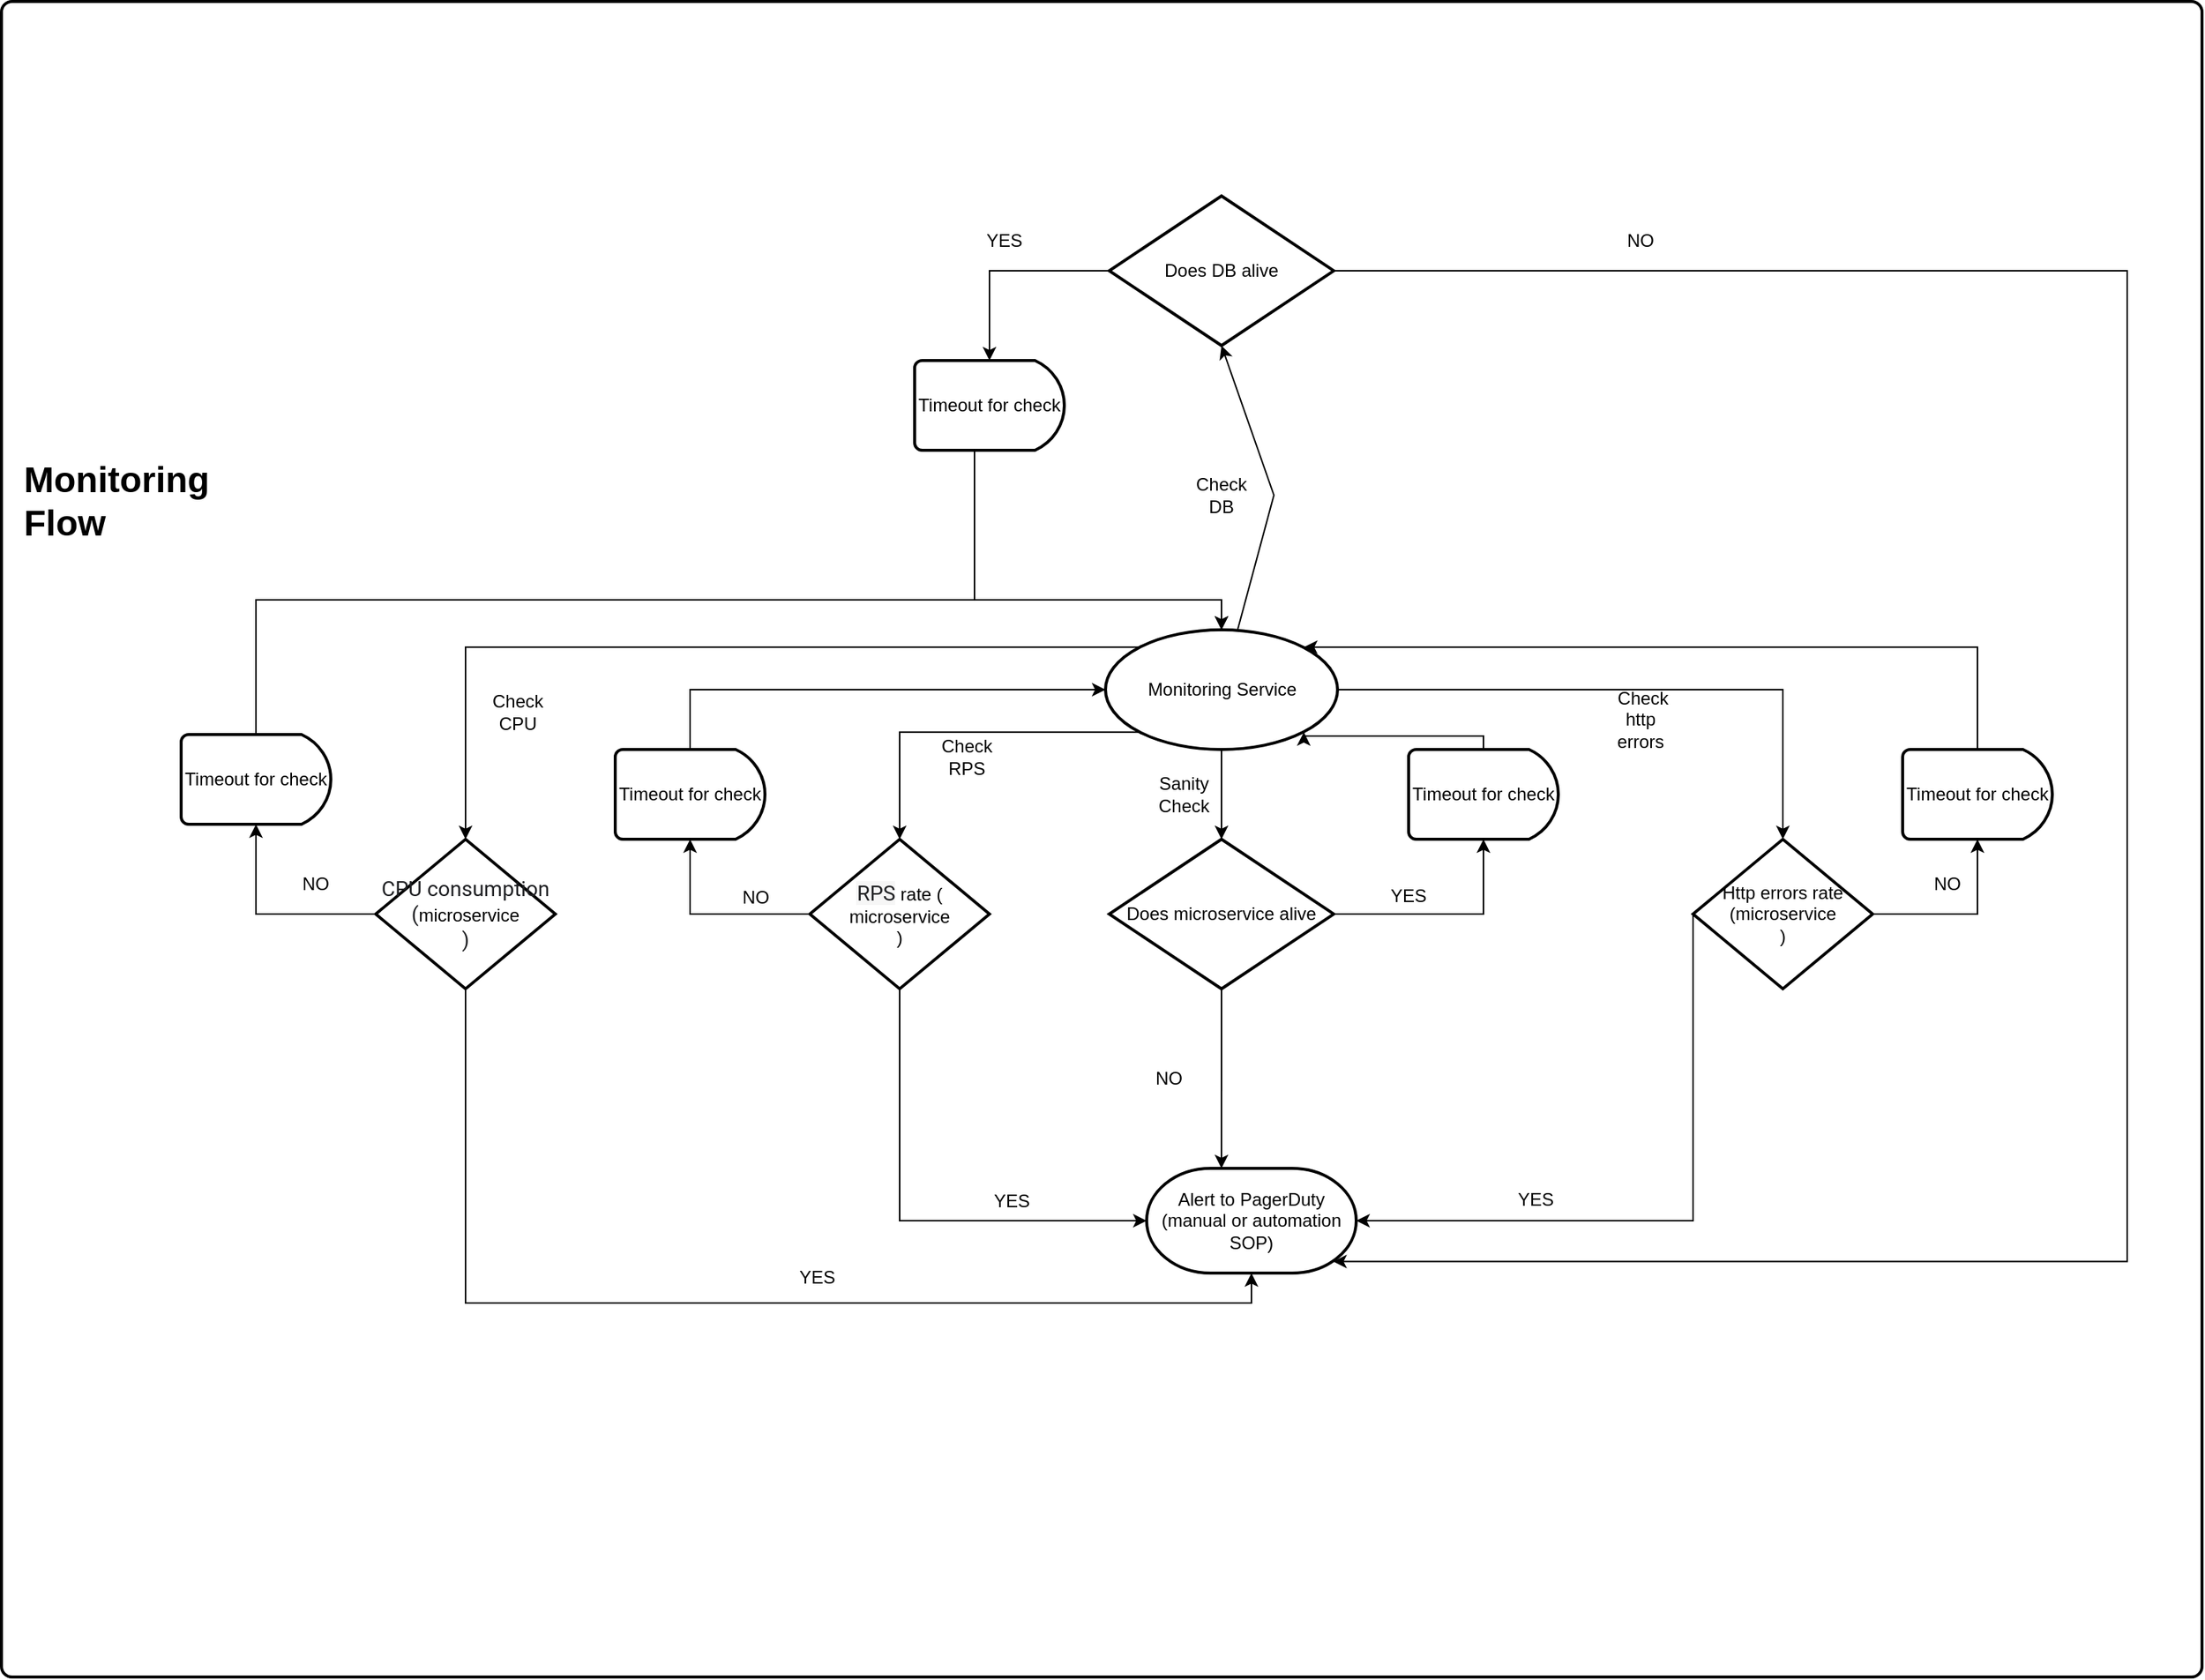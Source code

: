 <mxfile version="17.3.0" type="github"><diagram id="Hp3i37hBbgDcz9UYVEAD" name="Page-1"><mxGraphModel dx="1888" dy="1647" grid="1" gridSize="10" guides="1" tooltips="1" connect="1" arrows="1" fold="1" page="1" pageScale="1" pageWidth="850" pageHeight="1100" math="0" shadow="0"><root><mxCell id="0"/><mxCell id="1" parent="0"/><mxCell id="jhfjj3y2sw0yrxCqaGob-51" value="" style="rounded=1;whiteSpace=wrap;html=1;absoluteArcSize=1;arcSize=14;strokeWidth=2;" parent="1" vertex="1"><mxGeometry x="-580" y="-430" width="1470" height="1120" as="geometry"/></mxCell><mxCell id="jhfjj3y2sw0yrxCqaGob-5" style="edgeStyle=orthogonalEdgeStyle;rounded=0;orthogonalLoop=1;jettySize=auto;html=1;exitX=1;exitY=0.5;exitDx=0;exitDy=0;exitPerimeter=0;entryX=0.5;entryY=1;entryDx=0;entryDy=0;entryPerimeter=0;" parent="1" source="jhfjj3y2sw0yrxCqaGob-1" target="jhfjj3y2sw0yrxCqaGob-4" edge="1"><mxGeometry relative="1" as="geometry"/></mxCell><mxCell id="jhfjj3y2sw0yrxCqaGob-28" style="edgeStyle=orthogonalEdgeStyle;rounded=0;orthogonalLoop=1;jettySize=auto;html=1;exitX=0.5;exitY=1;exitDx=0;exitDy=0;exitPerimeter=0;entryX=0.357;entryY=0;entryDx=0;entryDy=0;entryPerimeter=0;" parent="1" source="jhfjj3y2sw0yrxCqaGob-1" target="jhfjj3y2sw0yrxCqaGob-14" edge="1"><mxGeometry relative="1" as="geometry"/></mxCell><mxCell id="jhfjj3y2sw0yrxCqaGob-1" value="Does&amp;nbsp;microservice alive" style="strokeWidth=2;html=1;shape=mxgraph.flowchart.decision;whiteSpace=wrap;" parent="1" vertex="1"><mxGeometry x="160" y="130" width="150" height="100" as="geometry"/></mxCell><mxCell id="jhfjj3y2sw0yrxCqaGob-13" style="edgeStyle=orthogonalEdgeStyle;rounded=0;orthogonalLoop=1;jettySize=auto;html=1;exitX=0.5;exitY=1;exitDx=0;exitDy=0;exitPerimeter=0;entryX=0.5;entryY=0;entryDx=0;entryDy=0;entryPerimeter=0;" parent="1" source="jhfjj3y2sw0yrxCqaGob-2" target="jhfjj3y2sw0yrxCqaGob-1" edge="1"><mxGeometry relative="1" as="geometry"/></mxCell><mxCell id="jhfjj3y2sw0yrxCqaGob-27" style="edgeStyle=orthogonalEdgeStyle;rounded=0;orthogonalLoop=1;jettySize=auto;html=1;exitX=1;exitY=0.5;exitDx=0;exitDy=0;exitPerimeter=0;entryX=0.5;entryY=0;entryDx=0;entryDy=0;entryPerimeter=0;" parent="1" source="jhfjj3y2sw0yrxCqaGob-2" target="jhfjj3y2sw0yrxCqaGob-16" edge="1"><mxGeometry relative="1" as="geometry"/></mxCell><mxCell id="jhfjj3y2sw0yrxCqaGob-31" style="edgeStyle=orthogonalEdgeStyle;rounded=0;orthogonalLoop=1;jettySize=auto;html=1;exitX=0.145;exitY=0.855;exitDx=0;exitDy=0;exitPerimeter=0;entryX=0.5;entryY=0;entryDx=0;entryDy=0;entryPerimeter=0;" parent="1" source="jhfjj3y2sw0yrxCqaGob-2" target="jhfjj3y2sw0yrxCqaGob-29" edge="1"><mxGeometry relative="1" as="geometry"/></mxCell><mxCell id="jhfjj3y2sw0yrxCqaGob-44" style="edgeStyle=orthogonalEdgeStyle;rounded=0;orthogonalLoop=1;jettySize=auto;html=1;exitX=0.145;exitY=0.145;exitDx=0;exitDy=0;exitPerimeter=0;" parent="1" source="jhfjj3y2sw0yrxCqaGob-2" target="jhfjj3y2sw0yrxCqaGob-39" edge="1"><mxGeometry relative="1" as="geometry"/></mxCell><mxCell id="jhfjj3y2sw0yrxCqaGob-2" value="Monitoring Service" style="strokeWidth=2;html=1;shape=mxgraph.flowchart.start_1;whiteSpace=wrap;" parent="1" vertex="1"><mxGeometry x="157.5" y="-10" width="155" height="80" as="geometry"/></mxCell><mxCell id="jhfjj3y2sw0yrxCqaGob-6" style="edgeStyle=orthogonalEdgeStyle;rounded=0;orthogonalLoop=1;jettySize=auto;html=1;exitX=0.5;exitY=0;exitDx=0;exitDy=0;exitPerimeter=0;entryX=0.855;entryY=0.855;entryDx=0;entryDy=0;entryPerimeter=0;" parent="1" source="jhfjj3y2sw0yrxCqaGob-4" target="jhfjj3y2sw0yrxCqaGob-2" edge="1"><mxGeometry relative="1" as="geometry"><Array as="points"><mxPoint x="410" y="61"/></Array></mxGeometry></mxCell><mxCell id="jhfjj3y2sw0yrxCqaGob-4" value="Timeout for check" style="strokeWidth=2;html=1;shape=mxgraph.flowchart.delay;whiteSpace=wrap;" parent="1" vertex="1"><mxGeometry x="360" y="70" width="100" height="60" as="geometry"/></mxCell><mxCell id="jhfjj3y2sw0yrxCqaGob-7" value="YES" style="text;html=1;strokeColor=none;fillColor=none;align=center;verticalAlign=middle;whiteSpace=wrap;rounded=0;" parent="1" vertex="1"><mxGeometry x="330" y="148" width="60" height="40" as="geometry"/></mxCell><mxCell id="jhfjj3y2sw0yrxCqaGob-11" value="NO" style="text;html=1;strokeColor=none;fillColor=none;align=center;verticalAlign=middle;whiteSpace=wrap;rounded=0;" parent="1" vertex="1"><mxGeometry x="170" y="270" width="60" height="40" as="geometry"/></mxCell><mxCell id="jhfjj3y2sw0yrxCqaGob-14" value="Alert to PagerDuty (manual or automation SOP)" style="strokeWidth=2;html=1;shape=mxgraph.flowchart.terminator;whiteSpace=wrap;" parent="1" vertex="1"><mxGeometry x="185" y="350" width="140" height="70" as="geometry"/></mxCell><mxCell id="jhfjj3y2sw0yrxCqaGob-15" value="Sanity Check" style="text;html=1;strokeColor=none;fillColor=none;align=center;verticalAlign=middle;whiteSpace=wrap;rounded=0;" parent="1" vertex="1"><mxGeometry x="185" y="80" width="50" height="40" as="geometry"/></mxCell><mxCell id="jhfjj3y2sw0yrxCqaGob-18" style="edgeStyle=orthogonalEdgeStyle;rounded=0;orthogonalLoop=1;jettySize=auto;html=1;exitX=1;exitY=0.5;exitDx=0;exitDy=0;exitPerimeter=0;entryX=0.5;entryY=1;entryDx=0;entryDy=0;entryPerimeter=0;" parent="1" source="jhfjj3y2sw0yrxCqaGob-16" target="jhfjj3y2sw0yrxCqaGob-17" edge="1"><mxGeometry relative="1" as="geometry"/></mxCell><mxCell id="jhfjj3y2sw0yrxCqaGob-22" style="edgeStyle=orthogonalEdgeStyle;rounded=0;orthogonalLoop=1;jettySize=auto;html=1;exitX=0;exitY=0.5;exitDx=0;exitDy=0;exitPerimeter=0;entryX=1;entryY=0.5;entryDx=0;entryDy=0;entryPerimeter=0;" parent="1" source="jhfjj3y2sw0yrxCqaGob-16" target="jhfjj3y2sw0yrxCqaGob-14" edge="1"><mxGeometry relative="1" as="geometry"><Array as="points"><mxPoint x="550" y="385"/></Array></mxGeometry></mxCell><mxCell id="jhfjj3y2sw0yrxCqaGob-16" value="Http errors rate (microservice&lt;br&gt;)" style="strokeWidth=2;html=1;shape=mxgraph.flowchart.decision;whiteSpace=wrap;" parent="1" vertex="1"><mxGeometry x="550" y="130" width="120" height="100" as="geometry"/></mxCell><mxCell id="jhfjj3y2sw0yrxCqaGob-19" style="edgeStyle=orthogonalEdgeStyle;rounded=0;orthogonalLoop=1;jettySize=auto;html=1;exitX=0.5;exitY=0;exitDx=0;exitDy=0;exitPerimeter=0;entryX=0.855;entryY=0.145;entryDx=0;entryDy=0;entryPerimeter=0;" parent="1" source="jhfjj3y2sw0yrxCqaGob-17" target="jhfjj3y2sw0yrxCqaGob-2" edge="1"><mxGeometry relative="1" as="geometry"/></mxCell><mxCell id="jhfjj3y2sw0yrxCqaGob-17" value="Timeout for check" style="strokeWidth=2;html=1;shape=mxgraph.flowchart.delay;whiteSpace=wrap;" parent="1" vertex="1"><mxGeometry x="690" y="70" width="100" height="60" as="geometry"/></mxCell><mxCell id="jhfjj3y2sw0yrxCqaGob-20" value="NO" style="text;html=1;strokeColor=none;fillColor=none;align=center;verticalAlign=middle;whiteSpace=wrap;rounded=0;" parent="1" vertex="1"><mxGeometry x="690" y="140" width="60" height="40" as="geometry"/></mxCell><mxCell id="jhfjj3y2sw0yrxCqaGob-23" value="YES" style="text;html=1;strokeColor=none;fillColor=none;align=center;verticalAlign=middle;whiteSpace=wrap;rounded=0;" parent="1" vertex="1"><mxGeometry x="420" y="350" width="50" height="42" as="geometry"/></mxCell><mxCell id="jhfjj3y2sw0yrxCqaGob-26" value="&amp;nbsp;Check http errors" style="text;html=1;strokeColor=none;fillColor=none;align=center;verticalAlign=middle;whiteSpace=wrap;rounded=0;" parent="1" vertex="1"><mxGeometry x="490" y="30" width="50" height="40" as="geometry"/></mxCell><mxCell id="jhfjj3y2sw0yrxCqaGob-30" style="edgeStyle=orthogonalEdgeStyle;rounded=0;orthogonalLoop=1;jettySize=auto;html=1;entryX=0;entryY=0.5;entryDx=0;entryDy=0;entryPerimeter=0;exitX=0.5;exitY=1;exitDx=0;exitDy=0;exitPerimeter=0;" parent="1" source="jhfjj3y2sw0yrxCqaGob-29" target="jhfjj3y2sw0yrxCqaGob-14" edge="1"><mxGeometry relative="1" as="geometry"><Array as="points"><mxPoint x="20" y="385"/></Array></mxGeometry></mxCell><mxCell id="jhfjj3y2sw0yrxCqaGob-34" style="edgeStyle=orthogonalEdgeStyle;rounded=0;orthogonalLoop=1;jettySize=auto;html=1;exitX=0;exitY=0.5;exitDx=0;exitDy=0;exitPerimeter=0;entryX=0.5;entryY=1;entryDx=0;entryDy=0;entryPerimeter=0;" parent="1" source="jhfjj3y2sw0yrxCqaGob-29" target="jhfjj3y2sw0yrxCqaGob-33" edge="1"><mxGeometry relative="1" as="geometry"/></mxCell><mxCell id="jhfjj3y2sw0yrxCqaGob-29" value="&lt;div&gt;&lt;font color=&quot;#202124&quot; face=&quot;Roboto, sans-serif&quot;&gt;&lt;span style=&quot;font-size: 14px ; background-color: rgba(32 , 33 , 36 , 0.04)&quot;&gt;RPS&lt;/span&gt;&lt;/font&gt;&lt;span&gt; rate (&lt;/span&gt;&lt;/div&gt;microservice&lt;div&gt;&lt;span&gt;)&lt;/span&gt;&lt;/div&gt;" style="strokeWidth=2;html=1;shape=mxgraph.flowchart.decision;whiteSpace=wrap;" parent="1" vertex="1"><mxGeometry x="-40" y="130" width="120" height="100" as="geometry"/></mxCell><mxCell id="jhfjj3y2sw0yrxCqaGob-32" value="YES" style="text;html=1;strokeColor=none;fillColor=none;align=center;verticalAlign=middle;whiteSpace=wrap;rounded=0;" parent="1" vertex="1"><mxGeometry x="70" y="351" width="50" height="42" as="geometry"/></mxCell><mxCell id="jhfjj3y2sw0yrxCqaGob-35" style="edgeStyle=orthogonalEdgeStyle;rounded=0;orthogonalLoop=1;jettySize=auto;html=1;entryX=0;entryY=0.5;entryDx=0;entryDy=0;entryPerimeter=0;exitX=0.5;exitY=0;exitDx=0;exitDy=0;exitPerimeter=0;" parent="1" source="jhfjj3y2sw0yrxCqaGob-33" target="jhfjj3y2sw0yrxCqaGob-2" edge="1"><mxGeometry relative="1" as="geometry"/></mxCell><mxCell id="jhfjj3y2sw0yrxCqaGob-33" value="Timeout for check" style="strokeWidth=2;html=1;shape=mxgraph.flowchart.delay;whiteSpace=wrap;" parent="1" vertex="1"><mxGeometry x="-170" y="70" width="100" height="60" as="geometry"/></mxCell><mxCell id="jhfjj3y2sw0yrxCqaGob-36" value="NO" style="text;html=1;strokeColor=none;fillColor=none;align=center;verticalAlign=middle;whiteSpace=wrap;rounded=0;" parent="1" vertex="1"><mxGeometry x="-106" y="149" width="60" height="40" as="geometry"/></mxCell><mxCell id="jhfjj3y2sw0yrxCqaGob-38" value="Check&lt;br&gt;RPS" style="text;html=1;strokeColor=none;fillColor=none;align=center;verticalAlign=middle;whiteSpace=wrap;rounded=0;" parent="1" vertex="1"><mxGeometry x="40" y="60" width="50" height="30" as="geometry"/></mxCell><mxCell id="jhfjj3y2sw0yrxCqaGob-40" style="edgeStyle=orthogonalEdgeStyle;rounded=0;orthogonalLoop=1;jettySize=auto;html=1;exitX=0.5;exitY=1;exitDx=0;exitDy=0;exitPerimeter=0;entryX=0.5;entryY=1;entryDx=0;entryDy=0;entryPerimeter=0;" parent="1" source="jhfjj3y2sw0yrxCqaGob-39" target="jhfjj3y2sw0yrxCqaGob-14" edge="1"><mxGeometry relative="1" as="geometry"/></mxCell><mxCell id="jhfjj3y2sw0yrxCqaGob-47" style="edgeStyle=orthogonalEdgeStyle;rounded=0;orthogonalLoop=1;jettySize=auto;html=1;exitX=0;exitY=0.5;exitDx=0;exitDy=0;exitPerimeter=0;entryX=0.5;entryY=1;entryDx=0;entryDy=0;entryPerimeter=0;" parent="1" source="jhfjj3y2sw0yrxCqaGob-39" target="jhfjj3y2sw0yrxCqaGob-46" edge="1"><mxGeometry relative="1" as="geometry"/></mxCell><mxCell id="jhfjj3y2sw0yrxCqaGob-39" value="&lt;font color=&quot;#202124&quot; face=&quot;Roboto, sans-serif&quot;&gt;&lt;span style=&quot;font-size: 14px&quot;&gt;CPU consumption (&lt;/span&gt;&lt;/font&gt;microservice&lt;font color=&quot;#202124&quot; face=&quot;Roboto, sans-serif&quot;&gt;&lt;span style=&quot;font-size: 14px&quot;&gt;&lt;br&gt;)&lt;/span&gt;&lt;/font&gt;" style="strokeWidth=2;html=1;shape=mxgraph.flowchart.decision;whiteSpace=wrap;" parent="1" vertex="1"><mxGeometry x="-330" y="130" width="120" height="100" as="geometry"/></mxCell><mxCell id="jhfjj3y2sw0yrxCqaGob-41" value="YES" style="text;html=1;strokeColor=none;fillColor=none;align=center;verticalAlign=middle;whiteSpace=wrap;rounded=0;" parent="1" vertex="1"><mxGeometry x="-60" y="402" width="50" height="42" as="geometry"/></mxCell><mxCell id="jhfjj3y2sw0yrxCqaGob-45" value="Check&lt;br&gt;CPU" style="text;html=1;strokeColor=none;fillColor=none;align=center;verticalAlign=middle;whiteSpace=wrap;rounded=0;" parent="1" vertex="1"><mxGeometry x="-260" y="30" width="50" height="30" as="geometry"/></mxCell><mxCell id="jhfjj3y2sw0yrxCqaGob-50" style="edgeStyle=orthogonalEdgeStyle;rounded=0;orthogonalLoop=1;jettySize=auto;html=1;exitX=0.5;exitY=0;exitDx=0;exitDy=0;exitPerimeter=0;entryX=0.5;entryY=0;entryDx=0;entryDy=0;entryPerimeter=0;" parent="1" source="jhfjj3y2sw0yrxCqaGob-46" target="jhfjj3y2sw0yrxCqaGob-2" edge="1"><mxGeometry relative="1" as="geometry"/></mxCell><mxCell id="jhfjj3y2sw0yrxCqaGob-46" value="Timeout for check" style="strokeWidth=2;html=1;shape=mxgraph.flowchart.delay;whiteSpace=wrap;" parent="1" vertex="1"><mxGeometry x="-460" y="60" width="100" height="60" as="geometry"/></mxCell><mxCell id="jhfjj3y2sw0yrxCqaGob-48" value="NO" style="text;html=1;strokeColor=none;fillColor=none;align=center;verticalAlign=middle;whiteSpace=wrap;rounded=0;" parent="1" vertex="1"><mxGeometry x="-400" y="140" width="60" height="40" as="geometry"/></mxCell><mxCell id="jhfjj3y2sw0yrxCqaGob-52" value="&lt;h1&gt;Monitoring Flow&lt;/h1&gt;" style="text;html=1;strokeColor=none;fillColor=none;spacing=5;spacingTop=-20;whiteSpace=wrap;overflow=hidden;rounded=0;" parent="1" vertex="1"><mxGeometry x="-570" y="-130" width="190" height="70" as="geometry"/></mxCell><mxCell id="WamqlspUjmYC3VZvCXj_-6" style="edgeStyle=orthogonalEdgeStyle;rounded=0;orthogonalLoop=1;jettySize=auto;html=1;exitX=0;exitY=0.5;exitDx=0;exitDy=0;exitPerimeter=0;entryX=0.5;entryY=0;entryDx=0;entryDy=0;entryPerimeter=0;" parent="1" source="WamqlspUjmYC3VZvCXj_-1" target="WamqlspUjmYC3VZvCXj_-2" edge="1"><mxGeometry relative="1" as="geometry"/></mxCell><mxCell id="WamqlspUjmYC3VZvCXj_-8" style="edgeStyle=orthogonalEdgeStyle;rounded=0;orthogonalLoop=1;jettySize=auto;html=1;exitX=1;exitY=0.5;exitDx=0;exitDy=0;exitPerimeter=0;entryX=0.89;entryY=0.89;entryDx=0;entryDy=0;entryPerimeter=0;" parent="1" source="WamqlspUjmYC3VZvCXj_-1" target="jhfjj3y2sw0yrxCqaGob-14" edge="1"><mxGeometry relative="1" as="geometry"><Array as="points"><mxPoint x="840" y="-250"/><mxPoint x="840" y="412"/></Array></mxGeometry></mxCell><mxCell id="WamqlspUjmYC3VZvCXj_-1" value="Does DB alive" style="strokeWidth=2;html=1;shape=mxgraph.flowchart.decision;whiteSpace=wrap;" parent="1" vertex="1"><mxGeometry x="160" y="-300" width="150" height="100" as="geometry"/></mxCell><mxCell id="WamqlspUjmYC3VZvCXj_-4" style="edgeStyle=orthogonalEdgeStyle;rounded=0;orthogonalLoop=1;jettySize=auto;html=1;exitX=0.4;exitY=1;exitDx=0;exitDy=0;exitPerimeter=0;" parent="1" source="WamqlspUjmYC3VZvCXj_-2" edge="1"><mxGeometry relative="1" as="geometry"><mxPoint x="235" y="-10" as="targetPoint"/><Array as="points"><mxPoint x="70" y="-30"/><mxPoint x="235" y="-30"/></Array></mxGeometry></mxCell><mxCell id="WamqlspUjmYC3VZvCXj_-2" value="Timeout for check" style="strokeWidth=2;html=1;shape=mxgraph.flowchart.delay;whiteSpace=wrap;" parent="1" vertex="1"><mxGeometry x="30" y="-190" width="100" height="60" as="geometry"/></mxCell><mxCell id="WamqlspUjmYC3VZvCXj_-5" value="" style="endArrow=classic;html=1;rounded=0;entryX=0.5;entryY=1;entryDx=0;entryDy=0;entryPerimeter=0;" parent="1" source="jhfjj3y2sw0yrxCqaGob-2" target="WamqlspUjmYC3VZvCXj_-1" edge="1"><mxGeometry width="50" height="50" relative="1" as="geometry"><mxPoint x="240" y="-20" as="sourcePoint"/><mxPoint x="290" y="-70" as="targetPoint"/><Array as="points"><mxPoint x="270" y="-100"/></Array></mxGeometry></mxCell><mxCell id="WamqlspUjmYC3VZvCXj_-7" value="YES" style="text;html=1;strokeColor=none;fillColor=none;align=center;verticalAlign=middle;whiteSpace=wrap;rounded=0;" parent="1" vertex="1"><mxGeometry x="60" y="-290" width="60" height="40" as="geometry"/></mxCell><mxCell id="WamqlspUjmYC3VZvCXj_-9" value="NO" style="text;html=1;strokeColor=none;fillColor=none;align=center;verticalAlign=middle;whiteSpace=wrap;rounded=0;" parent="1" vertex="1"><mxGeometry x="485" y="-290" width="60" height="40" as="geometry"/></mxCell><mxCell id="vM788KokQgbKs1AojYQ4-1" value="Check DB" style="text;html=1;strokeColor=none;fillColor=none;align=center;verticalAlign=middle;whiteSpace=wrap;rounded=0;" vertex="1" parent="1"><mxGeometry x="210" y="-120" width="50" height="40" as="geometry"/></mxCell></root></mxGraphModel></diagram></mxfile>